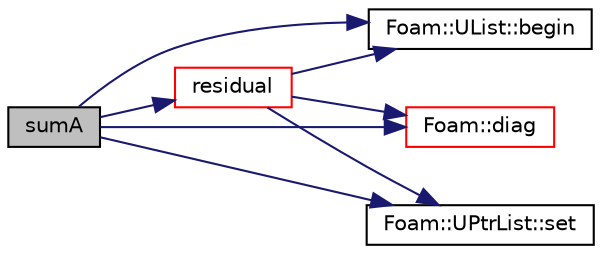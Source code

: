 digraph "sumA"
{
  bgcolor="transparent";
  edge [fontname="Helvetica",fontsize="10",labelfontname="Helvetica",labelfontsize="10"];
  node [fontname="Helvetica",fontsize="10",shape=record];
  rankdir="LR";
  Node1 [label="sumA",height=0.2,width=0.4,color="black", fillcolor="grey75", style="filled", fontcolor="black"];
  Node1 -> Node2 [color="midnightblue",fontsize="10",style="solid",fontname="Helvetica"];
  Node2 [label="Foam::UList::begin",height=0.2,width=0.4,color="black",URL="$a02847.html#a8a0643ef7f391465066f7f07d45ce934",tooltip="Return an iterator to begin traversing the UList. "];
  Node1 -> Node3 [color="midnightblue",fontsize="10",style="solid",fontname="Helvetica"];
  Node3 [label="Foam::diag",height=0.2,width=0.4,color="red",URL="$a10909.html#a8cdb0ba0633c91ed7041368519cd217c"];
  Node1 -> Node4 [color="midnightblue",fontsize="10",style="solid",fontname="Helvetica"];
  Node4 [label="residual",height=0.2,width=0.4,color="red",URL="$a01311.html#a993f699d9efc5bc6a82b0c8b6e86c78a"];
  Node4 -> Node2 [color="midnightblue",fontsize="10",style="solid",fontname="Helvetica"];
  Node4 -> Node3 [color="midnightblue",fontsize="10",style="solid",fontname="Helvetica"];
  Node4 -> Node5 [color="midnightblue",fontsize="10",style="solid",fontname="Helvetica"];
  Node5 [label="Foam::UPtrList::set",height=0.2,width=0.4,color="black",URL="$a02880.html#affa9210cfaa91a145f3a9618d4ef3baf",tooltip="Is element set. "];
  Node1 -> Node5 [color="midnightblue",fontsize="10",style="solid",fontname="Helvetica"];
}
